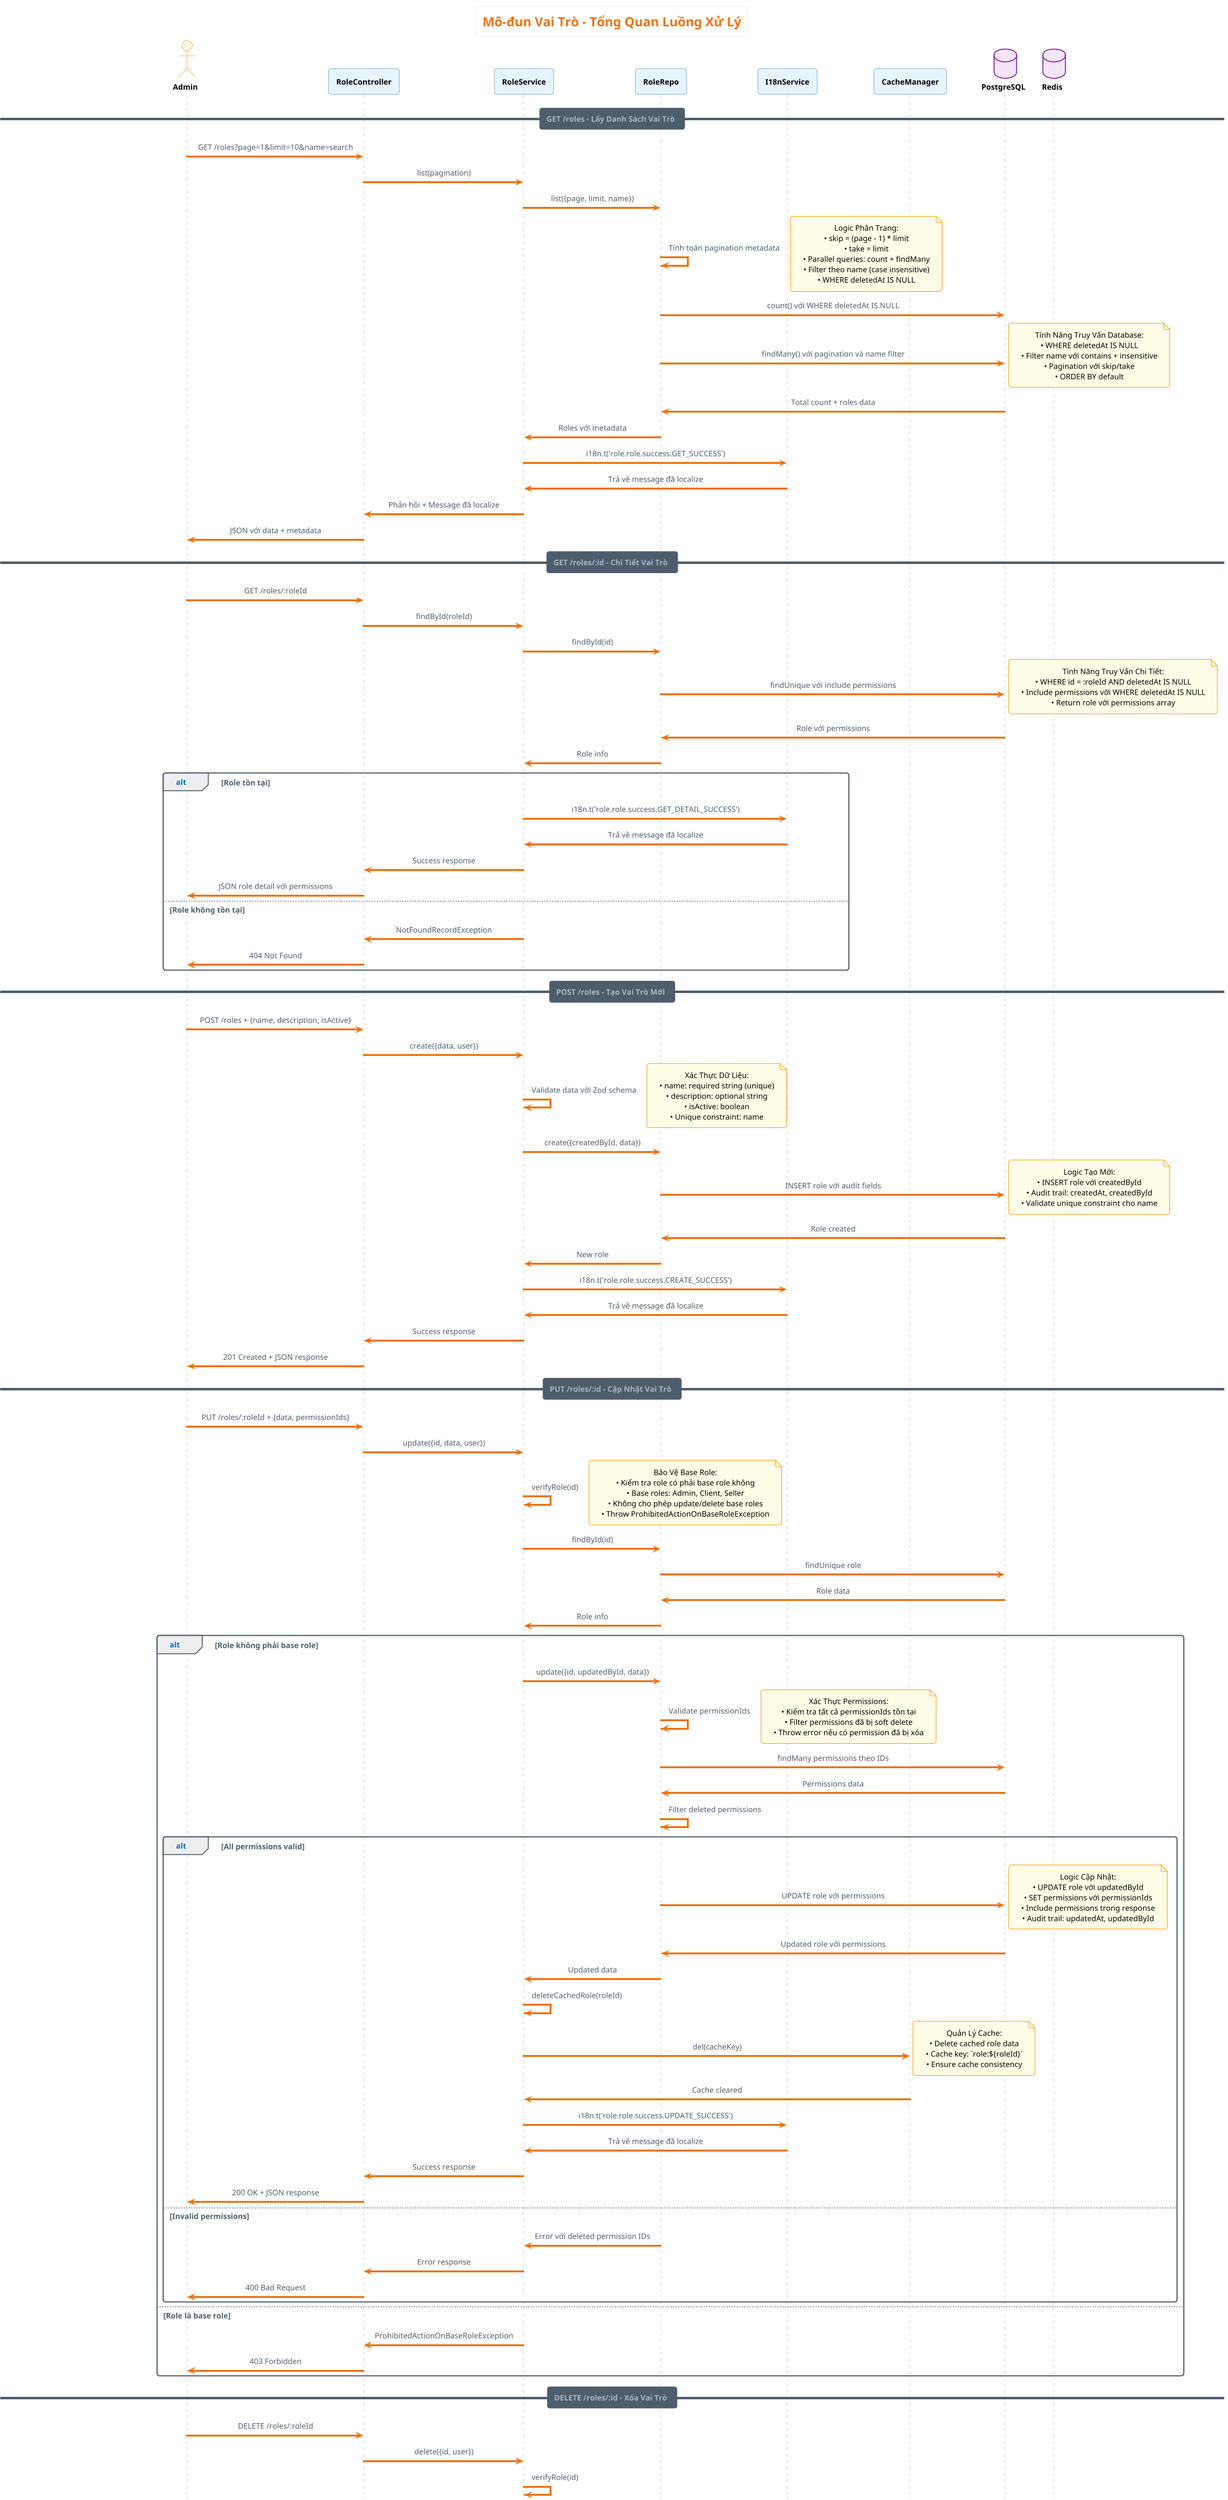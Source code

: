 @startuml
!theme aws-orange
skinparam backgroundColor #FFFFFF
skinparam defaultTextAlignment center
skinparam participant {
    BackgroundColor #E8F4FD
    BorderColor #1976D2
    FontColor #000000
    FontStyle bold
}
skinparam actor {
    BackgroundColor #FFF8E1
    BorderColor #F57C00
    FontColor #000000
    FontStyle bold
}
skinparam database {
    BackgroundColor #F3E5F5
    BorderColor #7B1FA2
    FontColor #000000
    FontStyle bold
}
skinparam note {
    BackgroundColor #FFFDE7
    BorderColor #F9A825
    FontColor #000000
}

title Mô-đun Vai Trò - Tổng Quan Luồng Xử Lý
note top : Hệ thống quản lý vai trò với base role protection và permission management

actor "Admin" as Admin
participant "RoleController" as RC
participant "RoleService" as RS
participant "RoleRepo" as RR
participant "I18nService" as IS
participant "CacheManager" as CM
database "PostgreSQL" as DB
database "Redis" as RD

== GET /roles - Lấy Danh Sách Vai Trò ==
Admin -> RC: GET /roles?page=1&limit=10&name=search
RC -> RS: list(pagination)

RS -> RR: list({page, limit, name})
RR -> RR: Tính toán pagination metadata
note right
Logic Phân Trang:
• skip = (page - 1) * limit
• take = limit
• Parallel queries: count + findMany
• Filter theo name (case insensitive)
• WHERE deletedAt IS NULL
end note

RR -> DB: count() với WHERE deletedAt IS NULL
RR -> DB: findMany() với pagination và name filter
note right
Tính Năng Truy Vấn Database:
• WHERE deletedAt IS NULL
• Filter name với contains + insensitive
• Pagination với skip/take
• ORDER BY default
end note
DB -> RR: Total count + roles data
RR -> RS: Roles với metadata
RS -> IS: i18n.t('role.role.success.GET_SUCCESS')
IS -> RS: Trả về message đã localize
RS -> RC: Phản hồi + Message đã localize
RC -> Admin: JSON với data + metadata

== GET /roles/:id - Chi Tiết Vai Trò ==
Admin -> RC: GET /roles/:roleId
RC -> RS: findById(roleId)

RS -> RR: findById(id)
RR -> DB: findUnique với include permissions
note right
Tính Năng Truy Vấn Chi Tiết:
• WHERE id = :roleId AND deletedAt IS NULL
• Include permissions với WHERE deletedAt IS NULL
• Return role với permissions array
end note
DB -> RR: Role với permissions
RR -> RS: Role info

alt Role tồn tại
    RS -> IS: i18n.t('role.role.success.GET_DETAIL_SUCCESS')
    IS -> RS: Trả về message đã localize
    RS -> RC: Success response
    RC -> Admin: JSON role detail với permissions
else Role không tồn tại
    RS -> RC: NotFoundRecordException
    RC -> Admin: 404 Not Found
end

== POST /roles - Tạo Vai Trò Mới ==
Admin -> RC: POST /roles + {name, description, isActive}
RC -> RS: create({data, user})

RS -> RS: Validate data với Zod schema
note right
Xác Thực Dữ Liệu:
• name: required string (unique)
• description: optional string
• isActive: boolean
• Unique constraint: name
end note

RS -> RR: create({createdById, data})
RR -> DB: INSERT role với audit fields
note right
Logic Tạo Mới:
• INSERT role với createdById
• Audit trail: createdAt, createdById
• Validate unique constraint cho name
end note
DB -> RR: Role created
RR -> RS: New role
RS -> IS: i18n.t('role.role.success.CREATE_SUCCESS')
IS -> RS: Trả về message đã localize
RS -> RC: Success response
RC -> Admin: 201 Created + JSON response

== PUT /roles/:id - Cập Nhật Vai Trò ==
Admin -> RC: PUT /roles/:roleId + {data, permissionIds}
RC -> RS: update({id, data, user})

RS -> RS: verifyRole(id)
note right
Bảo Vệ Base Role:
• Kiểm tra role có phải base role không
• Base roles: Admin, Client, Seller
• Không cho phép update/delete base roles
• Throw ProhibitedActionOnBaseRoleException
end note

RS -> RR: findById(id)
RR -> DB: findUnique role
DB -> RR: Role data
RR -> RS: Role info

alt Role không phải base role
    RS -> RR: update({id, updatedById, data})

    RR -> RR: Validate permissionIds
    note right
    Xác Thực Permissions:
    • Kiểm tra tất cả permissionIds tồn tại
    • Filter permissions đã bị soft delete
    • Throw error nếu có permission đã bị xóa
    end note

    RR -> DB: findMany permissions theo IDs
    DB -> RR: Permissions data
    RR -> RR: Filter deleted permissions

    alt All permissions valid
        RR -> DB: UPDATE role với permissions
        note right
        Logic Cập Nhật:
        • UPDATE role với updatedById
        • SET permissions với permissionIds
        • Include permissions trong response
        • Audit trail: updatedAt, updatedById
        end note
        DB -> RR: Updated role với permissions
        RR -> RS: Updated data

        RS -> RS: deleteCachedRole(roleId)
        RS -> CM: del(cacheKey)
        note right
        Quản Lý Cache:
        • Delete cached role data
        • Cache key: `role:${roleId}`
        • Ensure cache consistency
        end note
        CM -> RS: Cache cleared
        RS -> IS: i18n.t('role.role.success.UPDATE_SUCCESS')
        IS -> RS: Trả về message đã localize
        RS -> RC: Success response
        RC -> Admin: 200 OK + JSON response

    else Invalid permissions
        RR -> RS: Error với deleted permission IDs
        RS -> RC: Error response
        RC -> Admin: 400 Bad Request
    end

else Role là base role
    RS -> RC: ProhibitedActionOnBaseRoleException
    RC -> Admin: 403 Forbidden
end

== DELETE /roles/:id - Xóa Vai Trò ==
Admin -> RC: DELETE /roles/:roleId
RC -> RS: delete({id, user})

RS -> RS: verifyRole(id)
RS -> RR: findById(id)
RR -> DB: findUnique role
DB -> RR: Role data
RR -> RS: Role info

alt Role không phải base role
    RS -> RR: delete({id, deletedById})
    RR -> DB: UPDATE deletedAt (soft delete)
    note right
    Logic Xóa:
    • Soft delete: UPDATE deletedAt field
    • Audit trail: deletedAt, deletedById
    • Support hard delete với isHard flag
    end note
    DB -> RR: Role marked deleted
    RR -> RS: Deleted data

    RS -> RS: deleteCachedRole(roleId)
    RS -> CM: del(cacheKey)
    CM -> RS: Cache cleared
    RS -> IS: i18n.t('role.role.success.DELETE_SUCCESS')
    IS -> RS: Trả về message đã localize
    RS -> RC: Success response
    RC -> Admin: 200 OK + message

else Role là base role
    RS -> RC: ProhibitedActionOnBaseRoleException
    RC -> Admin: 403 Forbidden
end

== Xử Lý Lỗi & Validation ==
alt Lỗi unique constraint
    RS -> RC: RoleAlreadyExistsException
    RC -> Admin: 422 Unprocessable Entity
    note right
    Lỗi Unique Constraint:
    • Role name đã tồn tại
    • Duplicate role name không được phép
    • Clear error message cho user
    end note

else Lỗi base role protection
    RS -> RC: ProhibitedActionOnBaseRoleException
    RC -> Admin: 403 Forbidden
    note right
    Bảo Vệ Base Role:
    • Không cho phép update/delete Admin, Client, Seller
    • Bảo vệ system roles
    • Clear error message
    end note

else Lỗi không tìm thấy
    RS -> RC: NotFoundRecordException
    RC -> Admin: 404 Not Found

else Lỗi validation dữ liệu
    RS -> RC: ValidationException
    RC -> Admin: 422 Unprocessable Entity

else Lỗi database
    RS -> RC: DatabaseException
    RC -> Admin: 500 Internal Server Error
end

== Cache Management ==
alt Cache operations
    RS -> CM: del(cacheKey)
    note right
    Thao Tác Cache:
    • Delete role cache khi role thay đổi
    • Cache key format: `role:${roleId}`
    • Ensure data consistency
    • Support cache invalidation
    end note
    CM -> RS: Cache operation result
end

== Trả Kết Quả ==
RS -> IS: i18n.t('role.role.success.XXX')
IS -> RS: Trả về message đã localize
RS -> RC: Phản hồi + Message đã localize
RC -> Admin: JSON Response với metadata đầy đủ

note bottom
**Đặc điểm chính của module Role:**
• CRUD operations đầy đủ với audit trail
• Base role protection (Admin, Client, Seller)
• Permission management với validation
• Cache management cho role data
• Soft delete pattern với hard delete option
• Unique constraint validation cho name
• Pagination với metadata đầy đủ
• Multi-language support
• Comprehensive error handling
• Permission relationship management
end note

@enduml
